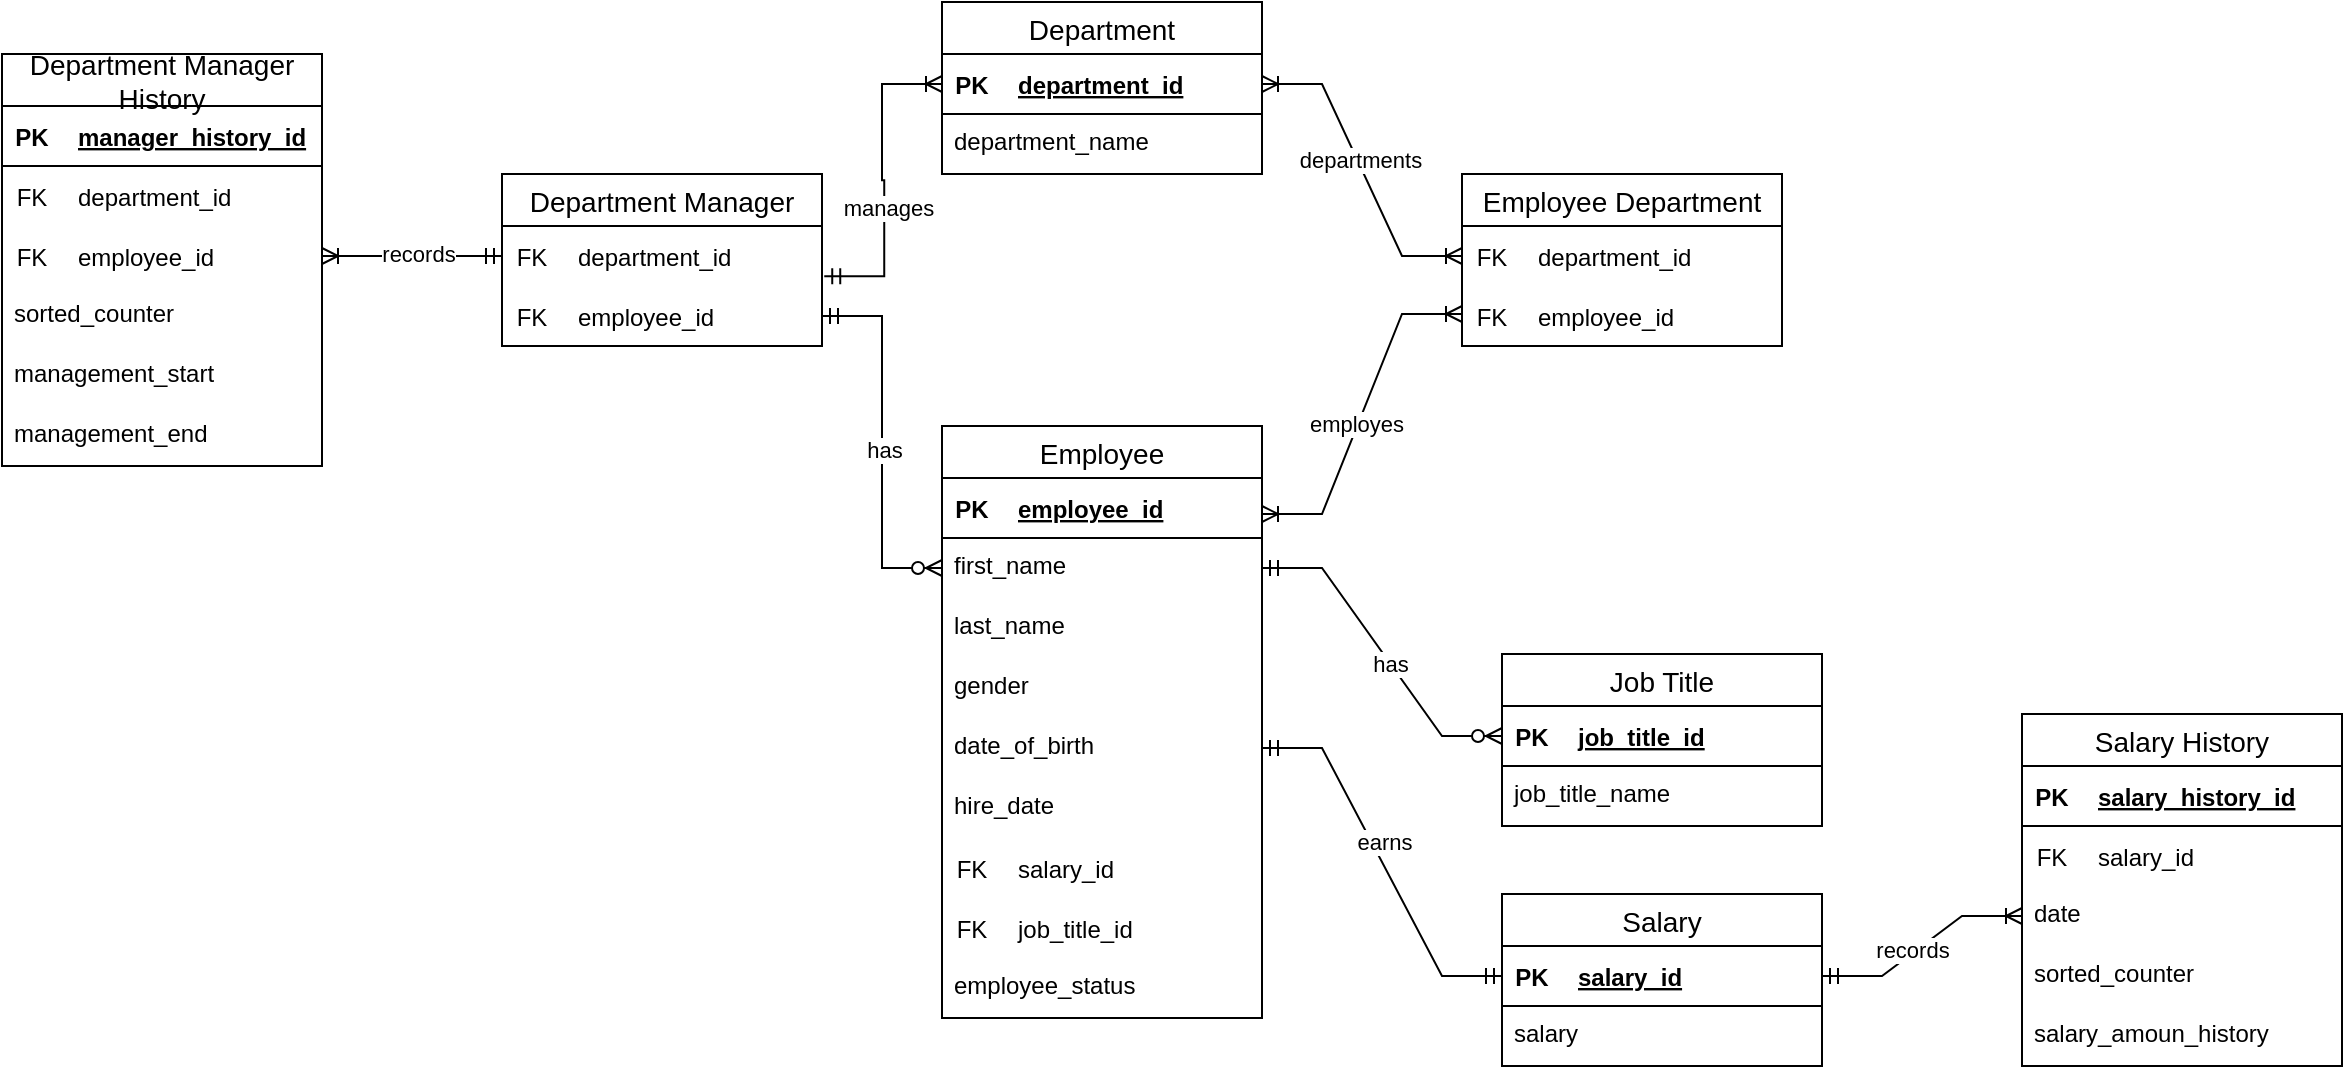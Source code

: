 <mxfile version="20.5.1" type="device"><diagram id="R2lEEEUBdFMjLlhIrx00" name="Page-1"><mxGraphModel dx="2108" dy="610" grid="1" gridSize="10" guides="1" tooltips="1" connect="1" arrows="1" fold="1" page="1" pageScale="1" pageWidth="850" pageHeight="1100" math="0" shadow="0" extFonts="Permanent Marker^https://fonts.googleapis.com/css?family=Permanent+Marker"><root><mxCell id="0"/><mxCell id="1" parent="0"/><mxCell id="0Pwp5wgwwGnfneYov5eR-1" value="Employee" style="swimlane;fontStyle=0;childLayout=stackLayout;horizontal=1;startSize=26;horizontalStack=0;resizeParent=1;resizeParentMax=0;resizeLast=0;collapsible=1;marginBottom=0;align=center;fontSize=14;" parent="1" vertex="1"><mxGeometry x="170" y="626" width="160" height="296" as="geometry"/></mxCell><mxCell id="0Pwp5wgwwGnfneYov5eR-5" value="" style="shape=table;startSize=0;container=1;collapsible=1;childLayout=tableLayout;fixedRows=1;rowLines=0;fontStyle=0;align=center;resizeLast=1;strokeColor=none;fillColor=none;collapsible=0;" parent="0Pwp5wgwwGnfneYov5eR-1" vertex="1"><mxGeometry y="26" width="160" height="30" as="geometry"/></mxCell><mxCell id="0Pwp5wgwwGnfneYov5eR-6" value="" style="shape=tableRow;horizontal=0;startSize=0;swimlaneHead=0;swimlaneBody=0;fillColor=none;collapsible=0;dropTarget=0;points=[[0,0.5],[1,0.5]];portConstraint=eastwest;top=0;left=0;right=0;bottom=1;" parent="0Pwp5wgwwGnfneYov5eR-5" vertex="1"><mxGeometry width="160" height="30" as="geometry"/></mxCell><mxCell id="0Pwp5wgwwGnfneYov5eR-7" value="PK" style="shape=partialRectangle;connectable=0;fillColor=none;top=0;left=0;bottom=0;right=0;fontStyle=1;overflow=hidden;" parent="0Pwp5wgwwGnfneYov5eR-6" vertex="1"><mxGeometry width="30" height="30" as="geometry"><mxRectangle width="30" height="30" as="alternateBounds"/></mxGeometry></mxCell><mxCell id="0Pwp5wgwwGnfneYov5eR-8" value="employee_id" style="shape=partialRectangle;connectable=0;fillColor=none;top=0;left=0;bottom=0;right=0;align=left;spacingLeft=6;fontStyle=5;overflow=hidden;" parent="0Pwp5wgwwGnfneYov5eR-6" vertex="1"><mxGeometry x="30" width="130" height="30" as="geometry"><mxRectangle width="130" height="30" as="alternateBounds"/></mxGeometry></mxCell><mxCell id="0Pwp5wgwwGnfneYov5eR-3" value="first_name" style="text;strokeColor=none;fillColor=none;spacingLeft=4;spacingRight=4;overflow=hidden;rotatable=0;points=[[0,0.5],[1,0.5]];portConstraint=eastwest;fontSize=12;" parent="0Pwp5wgwwGnfneYov5eR-1" vertex="1"><mxGeometry y="56" width="160" height="30" as="geometry"/></mxCell><mxCell id="0Pwp5wgwwGnfneYov5eR-4" value="last_name&#10;" style="text;strokeColor=none;fillColor=none;spacingLeft=4;spacingRight=4;overflow=hidden;rotatable=0;points=[[0,0.5],[1,0.5]];portConstraint=eastwest;fontSize=12;" parent="0Pwp5wgwwGnfneYov5eR-1" vertex="1"><mxGeometry y="86" width="160" height="30" as="geometry"/></mxCell><mxCell id="0Pwp5wgwwGnfneYov5eR-10" value="gender" style="text;strokeColor=none;fillColor=none;spacingLeft=4;spacingRight=4;overflow=hidden;rotatable=0;points=[[0,0.5],[1,0.5]];portConstraint=eastwest;fontSize=12;" parent="0Pwp5wgwwGnfneYov5eR-1" vertex="1"><mxGeometry y="116" width="160" height="30" as="geometry"/></mxCell><mxCell id="0Pwp5wgwwGnfneYov5eR-12" value="date_of_birth" style="text;strokeColor=none;fillColor=none;spacingLeft=4;spacingRight=4;overflow=hidden;rotatable=0;points=[[0,0.5],[1,0.5]];portConstraint=eastwest;fontSize=12;" parent="0Pwp5wgwwGnfneYov5eR-1" vertex="1"><mxGeometry y="146" width="160" height="30" as="geometry"/></mxCell><mxCell id="0Pwp5wgwwGnfneYov5eR-11" value="hire_date" style="text;strokeColor=none;fillColor=none;spacingLeft=4;spacingRight=4;overflow=hidden;rotatable=0;points=[[0,0.5],[1,0.5]];portConstraint=eastwest;fontSize=12;" parent="0Pwp5wgwwGnfneYov5eR-1" vertex="1"><mxGeometry y="176" width="160" height="30" as="geometry"/></mxCell><mxCell id="0Pwp5wgwwGnfneYov5eR-14" value="" style="shape=table;startSize=0;container=1;collapsible=1;childLayout=tableLayout;fixedRows=1;rowLines=0;fontStyle=0;align=center;resizeLast=1;strokeColor=none;fillColor=none;collapsible=0;" parent="0Pwp5wgwwGnfneYov5eR-1" vertex="1"><mxGeometry y="206" width="160" height="60" as="geometry"/></mxCell><mxCell id="0Pwp5wgwwGnfneYov5eR-18" value="" style="shape=tableRow;horizontal=0;startSize=0;swimlaneHead=0;swimlaneBody=0;fillColor=none;collapsible=0;dropTarget=0;points=[[0,0.5],[1,0.5]];portConstraint=eastwest;top=0;left=0;right=0;bottom=0;" parent="0Pwp5wgwwGnfneYov5eR-14" vertex="1"><mxGeometry width="160" height="30" as="geometry"/></mxCell><mxCell id="0Pwp5wgwwGnfneYov5eR-19" value="FK" style="shape=partialRectangle;connectable=0;fillColor=none;top=0;left=0;bottom=0;right=0;fontStyle=0;overflow=hidden;" parent="0Pwp5wgwwGnfneYov5eR-18" vertex="1"><mxGeometry width="30" height="30" as="geometry"><mxRectangle width="30" height="30" as="alternateBounds"/></mxGeometry></mxCell><mxCell id="0Pwp5wgwwGnfneYov5eR-20" value="salary_id" style="shape=partialRectangle;connectable=0;fillColor=none;top=0;left=0;bottom=0;right=0;align=left;spacingLeft=6;fontStyle=0;overflow=hidden;" parent="0Pwp5wgwwGnfneYov5eR-18" vertex="1"><mxGeometry x="30" width="130" height="30" as="geometry"><mxRectangle width="130" height="30" as="alternateBounds"/></mxGeometry></mxCell><mxCell id="0Pwp5wgwwGnfneYov5eR-15" value="" style="shape=tableRow;horizontal=0;startSize=0;swimlaneHead=0;swimlaneBody=0;fillColor=none;collapsible=0;dropTarget=0;points=[[0,0.5],[1,0.5]];portConstraint=eastwest;top=0;left=0;right=0;bottom=0;" parent="0Pwp5wgwwGnfneYov5eR-14" vertex="1"><mxGeometry y="30" width="160" height="30" as="geometry"/></mxCell><mxCell id="0Pwp5wgwwGnfneYov5eR-16" value="FK" style="shape=partialRectangle;connectable=0;fillColor=none;top=0;left=0;bottom=0;right=0;fontStyle=0;overflow=hidden;" parent="0Pwp5wgwwGnfneYov5eR-15" vertex="1"><mxGeometry width="30" height="30" as="geometry"><mxRectangle width="30" height="30" as="alternateBounds"/></mxGeometry></mxCell><mxCell id="0Pwp5wgwwGnfneYov5eR-17" value="job_title_id" style="shape=partialRectangle;connectable=0;fillColor=none;top=0;left=0;bottom=0;right=0;align=left;spacingLeft=6;fontStyle=0;overflow=hidden;" parent="0Pwp5wgwwGnfneYov5eR-15" vertex="1"><mxGeometry x="30" width="130" height="30" as="geometry"><mxRectangle width="130" height="30" as="alternateBounds"/></mxGeometry></mxCell><mxCell id="0Pwp5wgwwGnfneYov5eR-13" value="employee_status" style="text;strokeColor=none;fillColor=none;spacingLeft=4;spacingRight=4;overflow=hidden;rotatable=0;points=[[0,0.5],[1,0.5]];portConstraint=eastwest;fontSize=12;" parent="0Pwp5wgwwGnfneYov5eR-1" vertex="1"><mxGeometry y="266" width="160" height="30" as="geometry"/></mxCell><mxCell id="0Pwp5wgwwGnfneYov5eR-21" value="Job Title" style="swimlane;fontStyle=0;childLayout=stackLayout;horizontal=1;startSize=26;horizontalStack=0;resizeParent=1;resizeParentMax=0;resizeLast=0;collapsible=1;marginBottom=0;align=center;fontSize=14;" parent="1" vertex="1"><mxGeometry x="450" y="740" width="160" height="86" as="geometry"/></mxCell><mxCell id="0Pwp5wgwwGnfneYov5eR-29" value="" style="shape=table;startSize=0;container=1;collapsible=1;childLayout=tableLayout;fixedRows=1;rowLines=0;fontStyle=0;align=center;resizeLast=1;strokeColor=none;fillColor=none;collapsible=0;" parent="0Pwp5wgwwGnfneYov5eR-21" vertex="1"><mxGeometry y="26" width="160" height="30" as="geometry"/></mxCell><mxCell id="0Pwp5wgwwGnfneYov5eR-30" value="" style="shape=tableRow;horizontal=0;startSize=0;swimlaneHead=0;swimlaneBody=0;fillColor=none;collapsible=0;dropTarget=0;points=[[0,0.5],[1,0.5]];portConstraint=eastwest;top=0;left=0;right=0;bottom=1;" parent="0Pwp5wgwwGnfneYov5eR-29" vertex="1"><mxGeometry width="160" height="30" as="geometry"/></mxCell><mxCell id="0Pwp5wgwwGnfneYov5eR-31" value="PK" style="shape=partialRectangle;connectable=0;fillColor=none;top=0;left=0;bottom=0;right=0;fontStyle=1;overflow=hidden;" parent="0Pwp5wgwwGnfneYov5eR-30" vertex="1"><mxGeometry width="30" height="30" as="geometry"><mxRectangle width="30" height="30" as="alternateBounds"/></mxGeometry></mxCell><mxCell id="0Pwp5wgwwGnfneYov5eR-32" value="job_title_id" style="shape=partialRectangle;connectable=0;fillColor=none;top=0;left=0;bottom=0;right=0;align=left;spacingLeft=6;fontStyle=5;overflow=hidden;" parent="0Pwp5wgwwGnfneYov5eR-30" vertex="1"><mxGeometry x="30" width="130" height="30" as="geometry"><mxRectangle width="130" height="30" as="alternateBounds"/></mxGeometry></mxCell><mxCell id="0Pwp5wgwwGnfneYov5eR-27" value="job_title_name" style="text;strokeColor=none;fillColor=none;spacingLeft=4;spacingRight=4;overflow=hidden;rotatable=0;points=[[0,0.5],[1,0.5]];portConstraint=eastwest;fontSize=12;" parent="0Pwp5wgwwGnfneYov5eR-21" vertex="1"><mxGeometry y="56" width="160" height="30" as="geometry"/></mxCell><mxCell id="0Pwp5wgwwGnfneYov5eR-33" value="Salary" style="swimlane;fontStyle=0;childLayout=stackLayout;horizontal=1;startSize=26;horizontalStack=0;resizeParent=1;resizeParentMax=0;resizeLast=0;collapsible=1;marginBottom=0;align=center;fontSize=14;" parent="1" vertex="1"><mxGeometry x="450" y="860" width="160" height="86" as="geometry"/></mxCell><mxCell id="0Pwp5wgwwGnfneYov5eR-37" value="" style="shape=table;startSize=0;container=1;collapsible=1;childLayout=tableLayout;fixedRows=1;rowLines=0;fontStyle=0;align=center;resizeLast=1;strokeColor=none;fillColor=none;collapsible=0;" parent="0Pwp5wgwwGnfneYov5eR-33" vertex="1"><mxGeometry y="26" width="160" height="30" as="geometry"/></mxCell><mxCell id="0Pwp5wgwwGnfneYov5eR-38" value="" style="shape=tableRow;horizontal=0;startSize=0;swimlaneHead=0;swimlaneBody=0;fillColor=none;collapsible=0;dropTarget=0;points=[[0,0.5],[1,0.5]];portConstraint=eastwest;top=0;left=0;right=0;bottom=1;" parent="0Pwp5wgwwGnfneYov5eR-37" vertex="1"><mxGeometry width="160" height="30" as="geometry"/></mxCell><mxCell id="0Pwp5wgwwGnfneYov5eR-39" value="PK" style="shape=partialRectangle;connectable=0;fillColor=none;top=0;left=0;bottom=0;right=0;fontStyle=1;overflow=hidden;" parent="0Pwp5wgwwGnfneYov5eR-38" vertex="1"><mxGeometry width="30" height="30" as="geometry"><mxRectangle width="30" height="30" as="alternateBounds"/></mxGeometry></mxCell><mxCell id="0Pwp5wgwwGnfneYov5eR-40" value="salary_id" style="shape=partialRectangle;connectable=0;fillColor=none;top=0;left=0;bottom=0;right=0;align=left;spacingLeft=6;fontStyle=5;overflow=hidden;" parent="0Pwp5wgwwGnfneYov5eR-38" vertex="1"><mxGeometry x="30" width="130" height="30" as="geometry"><mxRectangle width="130" height="30" as="alternateBounds"/></mxGeometry></mxCell><mxCell id="0Pwp5wgwwGnfneYov5eR-34" value="salary" style="text;strokeColor=none;fillColor=none;spacingLeft=4;spacingRight=4;overflow=hidden;rotatable=0;points=[[0,0.5],[1,0.5]];portConstraint=eastwest;fontSize=12;" parent="0Pwp5wgwwGnfneYov5eR-33" vertex="1"><mxGeometry y="56" width="160" height="30" as="geometry"/></mxCell><mxCell id="0Pwp5wgwwGnfneYov5eR-41" value="Salary History" style="swimlane;fontStyle=0;childLayout=stackLayout;horizontal=1;startSize=26;horizontalStack=0;resizeParent=1;resizeParentMax=0;resizeLast=0;collapsible=1;marginBottom=0;align=center;fontSize=14;" parent="1" vertex="1"><mxGeometry x="710" y="770" width="160" height="176" as="geometry"/></mxCell><mxCell id="0Pwp5wgwwGnfneYov5eR-45" value="" style="shape=table;startSize=0;container=1;collapsible=1;childLayout=tableLayout;fixedRows=1;rowLines=0;fontStyle=0;align=center;resizeLast=1;strokeColor=none;fillColor=none;collapsible=0;" parent="0Pwp5wgwwGnfneYov5eR-41" vertex="1"><mxGeometry y="26" width="160" height="30" as="geometry"/></mxCell><mxCell id="0Pwp5wgwwGnfneYov5eR-46" value="" style="shape=tableRow;horizontal=0;startSize=0;swimlaneHead=0;swimlaneBody=0;fillColor=none;collapsible=0;dropTarget=0;points=[[0,0.5],[1,0.5]];portConstraint=eastwest;top=0;left=0;right=0;bottom=1;" parent="0Pwp5wgwwGnfneYov5eR-45" vertex="1"><mxGeometry width="160" height="30" as="geometry"/></mxCell><mxCell id="0Pwp5wgwwGnfneYov5eR-47" value="PK" style="shape=partialRectangle;connectable=0;fillColor=none;top=0;left=0;bottom=0;right=0;fontStyle=1;overflow=hidden;" parent="0Pwp5wgwwGnfneYov5eR-46" vertex="1"><mxGeometry width="30" height="30" as="geometry"><mxRectangle width="30" height="30" as="alternateBounds"/></mxGeometry></mxCell><mxCell id="0Pwp5wgwwGnfneYov5eR-48" value="salary_history_id" style="shape=partialRectangle;connectable=0;fillColor=none;top=0;left=0;bottom=0;right=0;align=left;spacingLeft=6;fontStyle=5;overflow=hidden;" parent="0Pwp5wgwwGnfneYov5eR-46" vertex="1"><mxGeometry x="30" width="130" height="30" as="geometry"><mxRectangle width="130" height="30" as="alternateBounds"/></mxGeometry></mxCell><mxCell id="0Pwp5wgwwGnfneYov5eR-49" value="" style="shape=table;startSize=0;container=1;collapsible=1;childLayout=tableLayout;fixedRows=1;rowLines=0;fontStyle=0;align=center;resizeLast=1;strokeColor=none;fillColor=none;collapsible=0;" parent="0Pwp5wgwwGnfneYov5eR-41" vertex="1"><mxGeometry y="56" width="160" height="30" as="geometry"/></mxCell><mxCell id="0Pwp5wgwwGnfneYov5eR-50" value="" style="shape=tableRow;horizontal=0;startSize=0;swimlaneHead=0;swimlaneBody=0;fillColor=none;collapsible=0;dropTarget=0;points=[[0,0.5],[1,0.5]];portConstraint=eastwest;top=0;left=0;right=0;bottom=0;" parent="0Pwp5wgwwGnfneYov5eR-49" vertex="1"><mxGeometry width="160" height="30" as="geometry"/></mxCell><mxCell id="0Pwp5wgwwGnfneYov5eR-51" value="FK" style="shape=partialRectangle;connectable=0;fillColor=none;top=0;left=0;bottom=0;right=0;fontStyle=0;overflow=hidden;" parent="0Pwp5wgwwGnfneYov5eR-50" vertex="1"><mxGeometry width="30" height="30" as="geometry"><mxRectangle width="30" height="30" as="alternateBounds"/></mxGeometry></mxCell><mxCell id="0Pwp5wgwwGnfneYov5eR-52" value="salary_id" style="shape=partialRectangle;connectable=0;fillColor=none;top=0;left=0;bottom=0;right=0;align=left;spacingLeft=6;fontStyle=0;overflow=hidden;" parent="0Pwp5wgwwGnfneYov5eR-50" vertex="1"><mxGeometry x="30" width="130" height="30" as="geometry"><mxRectangle width="130" height="30" as="alternateBounds"/></mxGeometry></mxCell><mxCell id="0Pwp5wgwwGnfneYov5eR-42" value="date" style="text;strokeColor=none;fillColor=none;spacingLeft=4;spacingRight=4;overflow=hidden;rotatable=0;points=[[0,0.5],[1,0.5]];portConstraint=eastwest;fontSize=12;" parent="0Pwp5wgwwGnfneYov5eR-41" vertex="1"><mxGeometry y="86" width="160" height="30" as="geometry"/></mxCell><mxCell id="0Pwp5wgwwGnfneYov5eR-43" value="sorted_counter" style="text;strokeColor=none;fillColor=none;spacingLeft=4;spacingRight=4;overflow=hidden;rotatable=0;points=[[0,0.5],[1,0.5]];portConstraint=eastwest;fontSize=12;" parent="0Pwp5wgwwGnfneYov5eR-41" vertex="1"><mxGeometry y="116" width="160" height="30" as="geometry"/></mxCell><mxCell id="0Pwp5wgwwGnfneYov5eR-44" value="salary_amoun_history" style="text;strokeColor=none;fillColor=none;spacingLeft=4;spacingRight=4;overflow=hidden;rotatable=0;points=[[0,0.5],[1,0.5]];portConstraint=eastwest;fontSize=12;" parent="0Pwp5wgwwGnfneYov5eR-41" vertex="1"><mxGeometry y="146" width="160" height="30" as="geometry"/></mxCell><mxCell id="0Pwp5wgwwGnfneYov5eR-53" value="Department Manager" style="swimlane;fontStyle=0;childLayout=stackLayout;horizontal=1;startSize=26;horizontalStack=0;resizeParent=1;resizeParentMax=0;resizeLast=0;collapsible=1;marginBottom=0;align=center;fontSize=14;" parent="1" vertex="1"><mxGeometry x="-50" y="500" width="160" height="86" as="geometry"/></mxCell><mxCell id="0Pwp5wgwwGnfneYov5eR-57" value="" style="shape=table;startSize=0;container=1;collapsible=1;childLayout=tableLayout;fixedRows=1;rowLines=0;fontStyle=0;align=center;resizeLast=1;strokeColor=none;fillColor=none;collapsible=0;" parent="0Pwp5wgwwGnfneYov5eR-53" vertex="1"><mxGeometry y="26" width="160" height="60" as="geometry"/></mxCell><mxCell id="0Pwp5wgwwGnfneYov5eR-58" value="" style="shape=tableRow;horizontal=0;startSize=0;swimlaneHead=0;swimlaneBody=0;fillColor=none;collapsible=0;dropTarget=0;points=[[0,0.5],[1,0.5]];portConstraint=eastwest;top=0;left=0;right=0;bottom=0;" parent="0Pwp5wgwwGnfneYov5eR-57" vertex="1"><mxGeometry width="160" height="30" as="geometry"/></mxCell><mxCell id="0Pwp5wgwwGnfneYov5eR-59" value="FK" style="shape=partialRectangle;connectable=0;fillColor=none;top=0;left=0;bottom=0;right=0;fontStyle=0;overflow=hidden;" parent="0Pwp5wgwwGnfneYov5eR-58" vertex="1"><mxGeometry width="30" height="30" as="geometry"><mxRectangle width="30" height="30" as="alternateBounds"/></mxGeometry></mxCell><mxCell id="0Pwp5wgwwGnfneYov5eR-60" value="department_id" style="shape=partialRectangle;connectable=0;fillColor=none;top=0;left=0;bottom=0;right=0;align=left;spacingLeft=6;fontStyle=0;overflow=hidden;" parent="0Pwp5wgwwGnfneYov5eR-58" vertex="1"><mxGeometry x="30" width="130" height="30" as="geometry"><mxRectangle width="130" height="30" as="alternateBounds"/></mxGeometry></mxCell><mxCell id="0Pwp5wgwwGnfneYov5eR-61" value="" style="shape=tableRow;horizontal=0;startSize=0;swimlaneHead=0;swimlaneBody=0;fillColor=none;collapsible=0;dropTarget=0;points=[[0,0.5],[1,0.5]];portConstraint=eastwest;top=0;left=0;right=0;bottom=0;" parent="0Pwp5wgwwGnfneYov5eR-57" vertex="1"><mxGeometry y="30" width="160" height="30" as="geometry"/></mxCell><mxCell id="0Pwp5wgwwGnfneYov5eR-62" value="FK" style="shape=partialRectangle;connectable=0;fillColor=none;top=0;left=0;bottom=0;right=0;fontStyle=0;overflow=hidden;" parent="0Pwp5wgwwGnfneYov5eR-61" vertex="1"><mxGeometry width="30" height="30" as="geometry"><mxRectangle width="30" height="30" as="alternateBounds"/></mxGeometry></mxCell><mxCell id="0Pwp5wgwwGnfneYov5eR-63" value="employee_id" style="shape=partialRectangle;connectable=0;fillColor=none;top=0;left=0;bottom=0;right=0;align=left;spacingLeft=6;fontStyle=0;overflow=hidden;" parent="0Pwp5wgwwGnfneYov5eR-61" vertex="1"><mxGeometry x="30" width="130" height="30" as="geometry"><mxRectangle width="130" height="30" as="alternateBounds"/></mxGeometry></mxCell><mxCell id="0Pwp5wgwwGnfneYov5eR-64" value="Department" style="swimlane;fontStyle=0;childLayout=stackLayout;horizontal=1;startSize=26;horizontalStack=0;resizeParent=1;resizeParentMax=0;resizeLast=0;collapsible=1;marginBottom=0;align=center;fontSize=14;" parent="1" vertex="1"><mxGeometry x="170" y="414" width="160" height="86" as="geometry"/></mxCell><mxCell id="0Pwp5wgwwGnfneYov5eR-68" value="" style="shape=table;startSize=0;container=1;collapsible=1;childLayout=tableLayout;fixedRows=1;rowLines=0;fontStyle=0;align=center;resizeLast=1;strokeColor=none;fillColor=none;collapsible=0;" parent="0Pwp5wgwwGnfneYov5eR-64" vertex="1"><mxGeometry y="26" width="160" height="30" as="geometry"/></mxCell><mxCell id="0Pwp5wgwwGnfneYov5eR-69" value="" style="shape=tableRow;horizontal=0;startSize=0;swimlaneHead=0;swimlaneBody=0;fillColor=none;collapsible=0;dropTarget=0;points=[[0,0.5],[1,0.5]];portConstraint=eastwest;top=0;left=0;right=0;bottom=1;" parent="0Pwp5wgwwGnfneYov5eR-68" vertex="1"><mxGeometry width="160" height="30" as="geometry"/></mxCell><mxCell id="0Pwp5wgwwGnfneYov5eR-70" value="PK" style="shape=partialRectangle;connectable=0;fillColor=none;top=0;left=0;bottom=0;right=0;fontStyle=1;overflow=hidden;" parent="0Pwp5wgwwGnfneYov5eR-69" vertex="1"><mxGeometry width="30" height="30" as="geometry"><mxRectangle width="30" height="30" as="alternateBounds"/></mxGeometry></mxCell><mxCell id="0Pwp5wgwwGnfneYov5eR-71" value="department_id" style="shape=partialRectangle;connectable=0;fillColor=none;top=0;left=0;bottom=0;right=0;align=left;spacingLeft=6;fontStyle=5;overflow=hidden;" parent="0Pwp5wgwwGnfneYov5eR-69" vertex="1"><mxGeometry x="30" width="130" height="30" as="geometry"><mxRectangle width="130" height="30" as="alternateBounds"/></mxGeometry></mxCell><mxCell id="0Pwp5wgwwGnfneYov5eR-66" value="department_name" style="text;strokeColor=none;fillColor=none;spacingLeft=4;spacingRight=4;overflow=hidden;rotatable=0;points=[[0,0.5],[1,0.5]];portConstraint=eastwest;fontSize=12;" parent="0Pwp5wgwwGnfneYov5eR-64" vertex="1"><mxGeometry y="56" width="160" height="30" as="geometry"/></mxCell><mxCell id="0Pwp5wgwwGnfneYov5eR-72" value="Employee Department" style="swimlane;fontStyle=0;childLayout=stackLayout;horizontal=1;startSize=26;horizontalStack=0;resizeParent=1;resizeParentMax=0;resizeLast=0;collapsible=1;marginBottom=0;align=center;fontSize=14;" parent="1" vertex="1"><mxGeometry x="430" y="500" width="160" height="86" as="geometry"/></mxCell><mxCell id="0Pwp5wgwwGnfneYov5eR-76" value="" style="shape=table;startSize=0;container=1;collapsible=1;childLayout=tableLayout;fixedRows=1;rowLines=0;fontStyle=0;align=center;resizeLast=1;strokeColor=none;fillColor=none;collapsible=0;" parent="0Pwp5wgwwGnfneYov5eR-72" vertex="1"><mxGeometry y="26" width="160" height="60" as="geometry"/></mxCell><mxCell id="0Pwp5wgwwGnfneYov5eR-80" value="" style="shape=tableRow;horizontal=0;startSize=0;swimlaneHead=0;swimlaneBody=0;fillColor=none;collapsible=0;dropTarget=0;points=[[0,0.5],[1,0.5]];portConstraint=eastwest;top=0;left=0;right=0;bottom=0;" parent="0Pwp5wgwwGnfneYov5eR-76" vertex="1"><mxGeometry width="160" height="30" as="geometry"/></mxCell><mxCell id="0Pwp5wgwwGnfneYov5eR-81" value="FK" style="shape=partialRectangle;connectable=0;fillColor=none;top=0;left=0;bottom=0;right=0;fontStyle=0;overflow=hidden;" parent="0Pwp5wgwwGnfneYov5eR-80" vertex="1"><mxGeometry width="30" height="30" as="geometry"><mxRectangle width="30" height="30" as="alternateBounds"/></mxGeometry></mxCell><mxCell id="0Pwp5wgwwGnfneYov5eR-82" value="department_id" style="shape=partialRectangle;connectable=0;fillColor=none;top=0;left=0;bottom=0;right=0;align=left;spacingLeft=6;fontStyle=0;overflow=hidden;" parent="0Pwp5wgwwGnfneYov5eR-80" vertex="1"><mxGeometry x="30" width="130" height="30" as="geometry"><mxRectangle width="130" height="30" as="alternateBounds"/></mxGeometry></mxCell><mxCell id="0Pwp5wgwwGnfneYov5eR-77" value="" style="shape=tableRow;horizontal=0;startSize=0;swimlaneHead=0;swimlaneBody=0;fillColor=none;collapsible=0;dropTarget=0;points=[[0,0.5],[1,0.5]];portConstraint=eastwest;top=0;left=0;right=0;bottom=0;" parent="0Pwp5wgwwGnfneYov5eR-76" vertex="1"><mxGeometry y="30" width="160" height="30" as="geometry"/></mxCell><mxCell id="0Pwp5wgwwGnfneYov5eR-78" value="FK" style="shape=partialRectangle;connectable=0;fillColor=none;top=0;left=0;bottom=0;right=0;fontStyle=0;overflow=hidden;" parent="0Pwp5wgwwGnfneYov5eR-77" vertex="1"><mxGeometry width="30" height="30" as="geometry"><mxRectangle width="30" height="30" as="alternateBounds"/></mxGeometry></mxCell><mxCell id="0Pwp5wgwwGnfneYov5eR-79" value="employee_id" style="shape=partialRectangle;connectable=0;fillColor=none;top=0;left=0;bottom=0;right=0;align=left;spacingLeft=6;fontStyle=0;overflow=hidden;" parent="0Pwp5wgwwGnfneYov5eR-77" vertex="1"><mxGeometry x="30" width="130" height="30" as="geometry"><mxRectangle width="130" height="30" as="alternateBounds"/></mxGeometry></mxCell><mxCell id="0Pwp5wgwwGnfneYov5eR-83" value="Department Manager &#10;History" style="swimlane;fontStyle=0;childLayout=stackLayout;horizontal=1;startSize=26;horizontalStack=0;resizeParent=1;resizeParentMax=0;resizeLast=0;collapsible=1;marginBottom=0;align=center;fontSize=14;" parent="1" vertex="1"><mxGeometry x="-300" y="440" width="160" height="206" as="geometry"/></mxCell><mxCell id="0Pwp5wgwwGnfneYov5eR-87" value="" style="shape=table;startSize=0;container=1;collapsible=1;childLayout=tableLayout;fixedRows=1;rowLines=0;fontStyle=0;align=center;resizeLast=1;strokeColor=none;fillColor=none;collapsible=0;" parent="0Pwp5wgwwGnfneYov5eR-83" vertex="1"><mxGeometry y="26" width="160" height="30" as="geometry"/></mxCell><mxCell id="0Pwp5wgwwGnfneYov5eR-88" value="" style="shape=tableRow;horizontal=0;startSize=0;swimlaneHead=0;swimlaneBody=0;fillColor=none;collapsible=0;dropTarget=0;points=[[0,0.5],[1,0.5]];portConstraint=eastwest;top=0;left=0;right=0;bottom=1;" parent="0Pwp5wgwwGnfneYov5eR-87" vertex="1"><mxGeometry width="160" height="30" as="geometry"/></mxCell><mxCell id="0Pwp5wgwwGnfneYov5eR-89" value="PK" style="shape=partialRectangle;connectable=0;fillColor=none;top=0;left=0;bottom=0;right=0;fontStyle=1;overflow=hidden;" parent="0Pwp5wgwwGnfneYov5eR-88" vertex="1"><mxGeometry width="30" height="30" as="geometry"><mxRectangle width="30" height="30" as="alternateBounds"/></mxGeometry></mxCell><mxCell id="0Pwp5wgwwGnfneYov5eR-90" value="manager_history_id" style="shape=partialRectangle;connectable=0;fillColor=none;top=0;left=0;bottom=0;right=0;align=left;spacingLeft=6;fontStyle=5;overflow=hidden;" parent="0Pwp5wgwwGnfneYov5eR-88" vertex="1"><mxGeometry x="30" width="130" height="30" as="geometry"><mxRectangle width="130" height="30" as="alternateBounds"/></mxGeometry></mxCell><mxCell id="0Pwp5wgwwGnfneYov5eR-91" value="" style="shape=table;startSize=0;container=1;collapsible=1;childLayout=tableLayout;fixedRows=1;rowLines=0;fontStyle=0;align=center;resizeLast=1;strokeColor=none;fillColor=none;collapsible=0;" parent="0Pwp5wgwwGnfneYov5eR-83" vertex="1"><mxGeometry y="56" width="160" height="30" as="geometry"/></mxCell><mxCell id="0Pwp5wgwwGnfneYov5eR-92" value="" style="shape=tableRow;horizontal=0;startSize=0;swimlaneHead=0;swimlaneBody=0;fillColor=none;collapsible=0;dropTarget=0;points=[[0,0.5],[1,0.5]];portConstraint=eastwest;top=0;left=0;right=0;bottom=0;" parent="0Pwp5wgwwGnfneYov5eR-91" vertex="1"><mxGeometry width="160" height="30" as="geometry"/></mxCell><mxCell id="0Pwp5wgwwGnfneYov5eR-93" value="FK" style="shape=partialRectangle;connectable=0;fillColor=none;top=0;left=0;bottom=0;right=0;fontStyle=0;overflow=hidden;" parent="0Pwp5wgwwGnfneYov5eR-92" vertex="1"><mxGeometry width="30" height="30" as="geometry"><mxRectangle width="30" height="30" as="alternateBounds"/></mxGeometry></mxCell><mxCell id="0Pwp5wgwwGnfneYov5eR-94" value="department_id" style="shape=partialRectangle;connectable=0;fillColor=none;top=0;left=0;bottom=0;right=0;align=left;spacingLeft=6;fontStyle=0;overflow=hidden;" parent="0Pwp5wgwwGnfneYov5eR-92" vertex="1"><mxGeometry x="30" width="130" height="30" as="geometry"><mxRectangle width="130" height="30" as="alternateBounds"/></mxGeometry></mxCell><mxCell id="0Pwp5wgwwGnfneYov5eR-95" value="" style="shape=table;startSize=0;container=1;collapsible=1;childLayout=tableLayout;fixedRows=1;rowLines=0;fontStyle=0;align=center;resizeLast=1;strokeColor=none;fillColor=none;collapsible=0;" parent="0Pwp5wgwwGnfneYov5eR-83" vertex="1"><mxGeometry y="86" width="160" height="30" as="geometry"/></mxCell><mxCell id="0Pwp5wgwwGnfneYov5eR-96" value="" style="shape=tableRow;horizontal=0;startSize=0;swimlaneHead=0;swimlaneBody=0;fillColor=none;collapsible=0;dropTarget=0;points=[[0,0.5],[1,0.5]];portConstraint=eastwest;top=0;left=0;right=0;bottom=0;" parent="0Pwp5wgwwGnfneYov5eR-95" vertex="1"><mxGeometry width="160" height="30" as="geometry"/></mxCell><mxCell id="0Pwp5wgwwGnfneYov5eR-97" value="FK" style="shape=partialRectangle;connectable=0;fillColor=none;top=0;left=0;bottom=0;right=0;fontStyle=0;overflow=hidden;" parent="0Pwp5wgwwGnfneYov5eR-96" vertex="1"><mxGeometry width="30" height="30" as="geometry"><mxRectangle width="30" height="30" as="alternateBounds"/></mxGeometry></mxCell><mxCell id="0Pwp5wgwwGnfneYov5eR-98" value="employee_id" style="shape=partialRectangle;connectable=0;fillColor=none;top=0;left=0;bottom=0;right=0;align=left;spacingLeft=6;fontStyle=0;overflow=hidden;" parent="0Pwp5wgwwGnfneYov5eR-96" vertex="1"><mxGeometry x="30" width="130" height="30" as="geometry"><mxRectangle width="130" height="30" as="alternateBounds"/></mxGeometry></mxCell><mxCell id="0Pwp5wgwwGnfneYov5eR-84" value="sorted_counter" style="text;strokeColor=none;fillColor=none;spacingLeft=4;spacingRight=4;overflow=hidden;rotatable=0;points=[[0,0.5],[1,0.5]];portConstraint=eastwest;fontSize=12;" parent="0Pwp5wgwwGnfneYov5eR-83" vertex="1"><mxGeometry y="116" width="160" height="30" as="geometry"/></mxCell><mxCell id="0Pwp5wgwwGnfneYov5eR-85" value="management_start" style="text;strokeColor=none;fillColor=none;spacingLeft=4;spacingRight=4;overflow=hidden;rotatable=0;points=[[0,0.5],[1,0.5]];portConstraint=eastwest;fontSize=12;" parent="0Pwp5wgwwGnfneYov5eR-83" vertex="1"><mxGeometry y="146" width="160" height="30" as="geometry"/></mxCell><mxCell id="0Pwp5wgwwGnfneYov5eR-86" value="management_end" style="text;strokeColor=none;fillColor=none;spacingLeft=4;spacingRight=4;overflow=hidden;rotatable=0;points=[[0,0.5],[1,0.5]];portConstraint=eastwest;fontSize=12;" parent="0Pwp5wgwwGnfneYov5eR-83" vertex="1"><mxGeometry y="176" width="160" height="30" as="geometry"/></mxCell><mxCell id="0Pwp5wgwwGnfneYov5eR-99" value="" style="edgeStyle=entityRelationEdgeStyle;fontSize=12;html=1;endArrow=ERmandOne;startArrow=ERmandOne;rounded=0;entryX=0;entryY=0.5;entryDx=0;entryDy=0;exitX=1;exitY=0.5;exitDx=0;exitDy=0;" parent="1" source="0Pwp5wgwwGnfneYov5eR-12" target="0Pwp5wgwwGnfneYov5eR-38" edge="1"><mxGeometry width="100" height="100" relative="1" as="geometry"><mxPoint x="100" y="1040" as="sourcePoint"/><mxPoint x="200" y="940" as="targetPoint"/></mxGeometry></mxCell><mxCell id="0Pwp5wgwwGnfneYov5eR-111" value="earns" style="edgeLabel;html=1;align=center;verticalAlign=middle;resizable=0;points=[];" parent="0Pwp5wgwwGnfneYov5eR-99" vertex="1" connectable="0"><mxGeometry x="-0.088" y="5" relative="1" as="geometry"><mxPoint as="offset"/></mxGeometry></mxCell><mxCell id="0Pwp5wgwwGnfneYov5eR-101" value="" style="edgeStyle=entityRelationEdgeStyle;fontSize=12;html=1;endArrow=ERoneToMany;startArrow=ERmandOne;rounded=0;entryX=0;entryY=0.5;entryDx=0;entryDy=0;exitX=1;exitY=0.5;exitDx=0;exitDy=0;" parent="1" source="0Pwp5wgwwGnfneYov5eR-38" target="0Pwp5wgwwGnfneYov5eR-42" edge="1"><mxGeometry width="100" height="100" relative="1" as="geometry"><mxPoint x="480" y="710" as="sourcePoint"/><mxPoint x="580" y="610" as="targetPoint"/></mxGeometry></mxCell><mxCell id="0Pwp5wgwwGnfneYov5eR-112" value="records" style="edgeLabel;html=1;align=center;verticalAlign=middle;resizable=0;points=[];" parent="0Pwp5wgwwGnfneYov5eR-101" vertex="1" connectable="0"><mxGeometry x="-0.099" y="2" relative="1" as="geometry"><mxPoint as="offset"/></mxGeometry></mxCell><mxCell id="0Pwp5wgwwGnfneYov5eR-102" value="" style="edgeStyle=entityRelationEdgeStyle;fontSize=12;html=1;endArrow=ERzeroToMany;startArrow=ERmandOne;rounded=0;entryX=0;entryY=0.5;entryDx=0;entryDy=0;exitX=1;exitY=0.5;exitDx=0;exitDy=0;" parent="1" source="0Pwp5wgwwGnfneYov5eR-3" target="0Pwp5wgwwGnfneYov5eR-30" edge="1"><mxGeometry width="100" height="100" relative="1" as="geometry"><mxPoint x="420" y="720" as="sourcePoint"/><mxPoint x="520" y="620" as="targetPoint"/></mxGeometry></mxCell><mxCell id="0Pwp5wgwwGnfneYov5eR-110" value="has" style="edgeLabel;html=1;align=center;verticalAlign=middle;resizable=0;points=[];" parent="0Pwp5wgwwGnfneYov5eR-102" vertex="1" connectable="0"><mxGeometry x="0.086" relative="1" as="geometry"><mxPoint as="offset"/></mxGeometry></mxCell><mxCell id="0Pwp5wgwwGnfneYov5eR-103" value="" style="edgeStyle=entityRelationEdgeStyle;fontSize=12;html=1;endArrow=ERoneToMany;startArrow=ERmandOne;rounded=0;exitX=1.007;exitY=0.839;exitDx=0;exitDy=0;exitPerimeter=0;entryX=0;entryY=0.5;entryDx=0;entryDy=0;" parent="1" source="0Pwp5wgwwGnfneYov5eR-58" target="0Pwp5wgwwGnfneYov5eR-69" edge="1"><mxGeometry width="100" height="100" relative="1" as="geometry"><mxPoint x="80" y="580" as="sourcePoint"/><mxPoint x="120" y="390" as="targetPoint"/></mxGeometry></mxCell><mxCell id="0Pwp5wgwwGnfneYov5eR-108" value="manages" style="edgeLabel;html=1;align=center;verticalAlign=middle;resizable=0;points=[];" parent="0Pwp5wgwwGnfneYov5eR-103" vertex="1" connectable="0"><mxGeometry x="-0.177" y="-2" relative="1" as="geometry"><mxPoint as="offset"/></mxGeometry></mxCell><mxCell id="0Pwp5wgwwGnfneYov5eR-104" value="" style="edgeStyle=entityRelationEdgeStyle;fontSize=12;html=1;endArrow=ERzeroToMany;startArrow=ERmandOne;rounded=0;entryX=0;entryY=0.5;entryDx=0;entryDy=0;exitX=1;exitY=0.5;exitDx=0;exitDy=0;" parent="1" source="0Pwp5wgwwGnfneYov5eR-61" target="0Pwp5wgwwGnfneYov5eR-3" edge="1"><mxGeometry width="100" height="100" relative="1" as="geometry"><mxPoint x="50" y="610" as="sourcePoint"/><mxPoint x="150" y="510" as="targetPoint"/></mxGeometry></mxCell><mxCell id="0Pwp5wgwwGnfneYov5eR-109" value="has" style="edgeLabel;html=1;align=center;verticalAlign=middle;resizable=0;points=[];" parent="0Pwp5wgwwGnfneYov5eR-104" vertex="1" connectable="0"><mxGeometry x="0.044" y="1" relative="1" as="geometry"><mxPoint as="offset"/></mxGeometry></mxCell><mxCell id="0Pwp5wgwwGnfneYov5eR-116" value="" style="edgeStyle=entityRelationEdgeStyle;fontSize=12;html=1;endArrow=ERoneToMany;startArrow=ERmandOne;rounded=0;exitX=0;exitY=0.5;exitDx=0;exitDy=0;entryX=1;entryY=0.5;entryDx=0;entryDy=0;" parent="1" source="0Pwp5wgwwGnfneYov5eR-58" target="0Pwp5wgwwGnfneYov5eR-96" edge="1"><mxGeometry width="100" height="100" relative="1" as="geometry"><mxPoint x="-120" y="620" as="sourcePoint"/><mxPoint x="-20" y="520" as="targetPoint"/></mxGeometry></mxCell><mxCell id="0Pwp5wgwwGnfneYov5eR-117" value="records" style="edgeLabel;html=1;align=center;verticalAlign=middle;resizable=0;points=[];" parent="0Pwp5wgwwGnfneYov5eR-116" vertex="1" connectable="0"><mxGeometry x="-0.052" y="-1" relative="1" as="geometry"><mxPoint as="offset"/></mxGeometry></mxCell><mxCell id="6fk0dfYN0VWg8HEZljMN-5" value="" style="edgeStyle=entityRelationEdgeStyle;fontSize=12;html=1;endArrow=ERoneToMany;startArrow=ERoneToMany;rounded=0;" edge="1" parent="1"><mxGeometry width="100" height="100" relative="1" as="geometry"><mxPoint x="330" y="670" as="sourcePoint"/><mxPoint x="430" y="570" as="targetPoint"/></mxGeometry></mxCell><mxCell id="6fk0dfYN0VWg8HEZljMN-6" value="employes" style="edgeLabel;html=1;align=center;verticalAlign=middle;resizable=0;points=[];" vertex="1" connectable="0" parent="6fk0dfYN0VWg8HEZljMN-5"><mxGeometry x="-0.069" y="1" relative="1" as="geometry"><mxPoint as="offset"/></mxGeometry></mxCell><mxCell id="6fk0dfYN0VWg8HEZljMN-7" value="" style="edgeStyle=entityRelationEdgeStyle;fontSize=12;html=1;endArrow=ERoneToMany;startArrow=ERoneToMany;rounded=0;exitX=1;exitY=0.5;exitDx=0;exitDy=0;entryX=0;entryY=0.5;entryDx=0;entryDy=0;" edge="1" parent="1" source="0Pwp5wgwwGnfneYov5eR-69" target="0Pwp5wgwwGnfneYov5eR-80"><mxGeometry width="100" height="100" relative="1" as="geometry"><mxPoint x="330" y="507" as="sourcePoint"/><mxPoint x="430" y="407" as="targetPoint"/></mxGeometry></mxCell><mxCell id="6fk0dfYN0VWg8HEZljMN-8" value="departments" style="edgeLabel;html=1;align=center;verticalAlign=middle;resizable=0;points=[];" vertex="1" connectable="0" parent="6fk0dfYN0VWg8HEZljMN-7"><mxGeometry x="-0.069" y="1" relative="1" as="geometry"><mxPoint as="offset"/></mxGeometry></mxCell></root></mxGraphModel></diagram></mxfile>